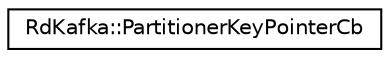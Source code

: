 digraph "Graphical Class Hierarchy"
{
  edge [fontname="Helvetica",fontsize="10",labelfontname="Helvetica",labelfontsize="10"];
  node [fontname="Helvetica",fontsize="10",shape=record];
  rankdir="LR";
  Node1 [label="RdKafka::PartitionerKeyPointerCb",height=0.2,width=0.4,color="black", fillcolor="white", style="filled",URL="$classRdKafka_1_1PartitionerKeyPointerCb.html"];
}
